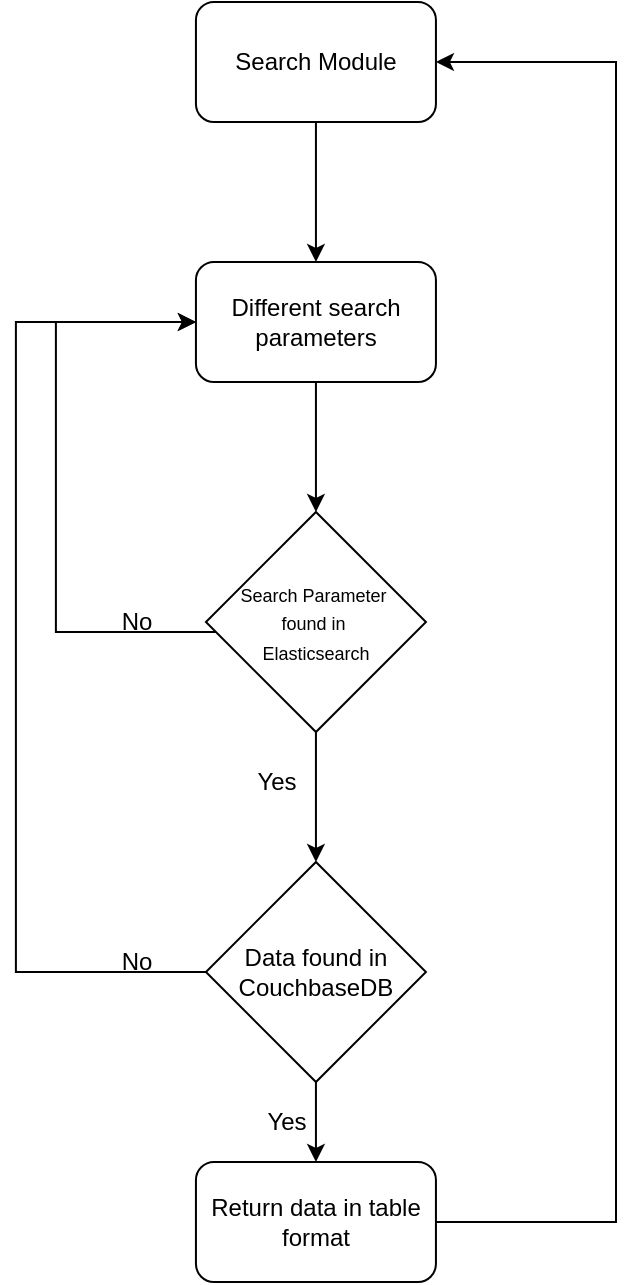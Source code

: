 <mxfile version="18.1.2" type="github">
  <diagram id="C5RBs43oDa-KdzZeNtuy" name="Page-1">
    <mxGraphModel dx="1422" dy="794" grid="1" gridSize="10" guides="1" tooltips="1" connect="1" arrows="1" fold="1" page="1" pageScale="1" pageWidth="827" pageHeight="1169" math="0" shadow="0">
      <root>
        <mxCell id="WIyWlLk6GJQsqaUBKTNV-0" />
        <mxCell id="WIyWlLk6GJQsqaUBKTNV-1" parent="WIyWlLk6GJQsqaUBKTNV-0" />
        <mxCell id="0FqplC4T6MAcrWgXr8yo-6" style="edgeStyle=orthogonalEdgeStyle;rounded=0;orthogonalLoop=1;jettySize=auto;html=1;exitX=0.5;exitY=1;exitDx=0;exitDy=0;entryX=0.5;entryY=0;entryDx=0;entryDy=0;" edge="1" parent="WIyWlLk6GJQsqaUBKTNV-1" source="0FqplC4T6MAcrWgXr8yo-2" target="0FqplC4T6MAcrWgXr8yo-5">
          <mxGeometry relative="1" as="geometry" />
        </mxCell>
        <mxCell id="0FqplC4T6MAcrWgXr8yo-9" style="edgeStyle=orthogonalEdgeStyle;rounded=0;orthogonalLoop=1;jettySize=auto;html=1;entryX=0;entryY=0.5;entryDx=0;entryDy=0;" edge="1" parent="WIyWlLk6GJQsqaUBKTNV-1" source="0FqplC4T6MAcrWgXr8yo-2" target="0FqplC4T6MAcrWgXr8yo-7">
          <mxGeometry relative="1" as="geometry">
            <Array as="points">
              <mxPoint x="259.97" y="755" />
              <mxPoint x="259.97" y="600" />
            </Array>
          </mxGeometry>
        </mxCell>
        <mxCell id="0FqplC4T6MAcrWgXr8yo-2" value="&lt;font style=&quot;font-size: 9px;&quot;&gt;Search Parameter&amp;nbsp;&lt;br&gt;found in&amp;nbsp;&lt;br&gt;Elasticsearch&lt;/font&gt;" style="rhombus;whiteSpace=wrap;html=1;" vertex="1" parent="WIyWlLk6GJQsqaUBKTNV-1">
          <mxGeometry x="334.97" y="695" width="110" height="110" as="geometry" />
        </mxCell>
        <mxCell id="0FqplC4T6MAcrWgXr8yo-13" style="edgeStyle=orthogonalEdgeStyle;rounded=0;orthogonalLoop=1;jettySize=auto;html=1;entryX=0;entryY=0.5;entryDx=0;entryDy=0;" edge="1" parent="WIyWlLk6GJQsqaUBKTNV-1" source="0FqplC4T6MAcrWgXr8yo-5" target="0FqplC4T6MAcrWgXr8yo-7">
          <mxGeometry relative="1" as="geometry">
            <Array as="points">
              <mxPoint x="239.97" y="925" />
              <mxPoint x="239.97" y="600" />
            </Array>
          </mxGeometry>
        </mxCell>
        <mxCell id="0FqplC4T6MAcrWgXr8yo-17" style="edgeStyle=orthogonalEdgeStyle;rounded=0;orthogonalLoop=1;jettySize=auto;html=1;exitX=0.5;exitY=1;exitDx=0;exitDy=0;entryX=0.5;entryY=0;entryDx=0;entryDy=0;" edge="1" parent="WIyWlLk6GJQsqaUBKTNV-1" source="0FqplC4T6MAcrWgXr8yo-5" target="0FqplC4T6MAcrWgXr8yo-16">
          <mxGeometry relative="1" as="geometry" />
        </mxCell>
        <mxCell id="0FqplC4T6MAcrWgXr8yo-5" value="&lt;span style=&quot;&quot;&gt;Data found in CouchbaseDB&lt;/span&gt;" style="rhombus;whiteSpace=wrap;html=1;" vertex="1" parent="WIyWlLk6GJQsqaUBKTNV-1">
          <mxGeometry x="334.97" y="870" width="110" height="110" as="geometry" />
        </mxCell>
        <mxCell id="0FqplC4T6MAcrWgXr8yo-8" style="edgeStyle=orthogonalEdgeStyle;rounded=0;orthogonalLoop=1;jettySize=auto;html=1;entryX=0.5;entryY=0;entryDx=0;entryDy=0;" edge="1" parent="WIyWlLk6GJQsqaUBKTNV-1" source="0FqplC4T6MAcrWgXr8yo-7" target="0FqplC4T6MAcrWgXr8yo-2">
          <mxGeometry relative="1" as="geometry" />
        </mxCell>
        <mxCell id="0FqplC4T6MAcrWgXr8yo-7" value="Different search parameters" style="rounded=1;whiteSpace=wrap;html=1;" vertex="1" parent="WIyWlLk6GJQsqaUBKTNV-1">
          <mxGeometry x="329.97" y="570" width="120" height="60" as="geometry" />
        </mxCell>
        <mxCell id="0FqplC4T6MAcrWgXr8yo-10" value="No" style="text;html=1;resizable=0;autosize=1;align=center;verticalAlign=middle;points=[];fillColor=none;strokeColor=none;rounded=0;" vertex="1" parent="WIyWlLk6GJQsqaUBKTNV-1">
          <mxGeometry x="284.97" y="740" width="30" height="20" as="geometry" />
        </mxCell>
        <mxCell id="0FqplC4T6MAcrWgXr8yo-12" value="Yes" style="text;html=1;resizable=0;autosize=1;align=center;verticalAlign=middle;points=[];fillColor=none;strokeColor=none;rounded=0;" vertex="1" parent="WIyWlLk6GJQsqaUBKTNV-1">
          <mxGeometry x="349.97" y="820" width="40" height="20" as="geometry" />
        </mxCell>
        <mxCell id="0FqplC4T6MAcrWgXr8yo-14" value="No" style="text;html=1;resizable=0;autosize=1;align=center;verticalAlign=middle;points=[];fillColor=none;strokeColor=none;rounded=0;" vertex="1" parent="WIyWlLk6GJQsqaUBKTNV-1">
          <mxGeometry x="284.97" y="910" width="30" height="20" as="geometry" />
        </mxCell>
        <mxCell id="0FqplC4T6MAcrWgXr8yo-21" style="edgeStyle=orthogonalEdgeStyle;rounded=0;orthogonalLoop=1;jettySize=auto;html=1;exitX=1;exitY=0.5;exitDx=0;exitDy=0;entryX=1;entryY=0.5;entryDx=0;entryDy=0;fontSize=12;" edge="1" parent="WIyWlLk6GJQsqaUBKTNV-1" source="0FqplC4T6MAcrWgXr8yo-16" target="0FqplC4T6MAcrWgXr8yo-19">
          <mxGeometry relative="1" as="geometry">
            <Array as="points">
              <mxPoint x="540" y="1050" />
              <mxPoint x="540" y="470" />
            </Array>
          </mxGeometry>
        </mxCell>
        <mxCell id="0FqplC4T6MAcrWgXr8yo-16" value="Return data in table format" style="rounded=1;whiteSpace=wrap;html=1;" vertex="1" parent="WIyWlLk6GJQsqaUBKTNV-1">
          <mxGeometry x="329.97" y="1020" width="120" height="60" as="geometry" />
        </mxCell>
        <mxCell id="0FqplC4T6MAcrWgXr8yo-18" value="&lt;font style=&quot;font-size: 12px;&quot;&gt;Yes&lt;/font&gt;" style="text;html=1;resizable=0;autosize=1;align=center;verticalAlign=middle;points=[];fillColor=none;strokeColor=none;rounded=0;fontSize=9;" vertex="1" parent="WIyWlLk6GJQsqaUBKTNV-1">
          <mxGeometry x="354.97" y="990" width="40" height="20" as="geometry" />
        </mxCell>
        <mxCell id="0FqplC4T6MAcrWgXr8yo-20" style="edgeStyle=orthogonalEdgeStyle;rounded=0;orthogonalLoop=1;jettySize=auto;html=1;entryX=0.5;entryY=0;entryDx=0;entryDy=0;fontSize=12;" edge="1" parent="WIyWlLk6GJQsqaUBKTNV-1" source="0FqplC4T6MAcrWgXr8yo-19" target="0FqplC4T6MAcrWgXr8yo-7">
          <mxGeometry relative="1" as="geometry" />
        </mxCell>
        <mxCell id="0FqplC4T6MAcrWgXr8yo-19" value="Search Module" style="rounded=1;whiteSpace=wrap;html=1;fontSize=12;" vertex="1" parent="WIyWlLk6GJQsqaUBKTNV-1">
          <mxGeometry x="329.97" y="440" width="120" height="60" as="geometry" />
        </mxCell>
      </root>
    </mxGraphModel>
  </diagram>
</mxfile>

